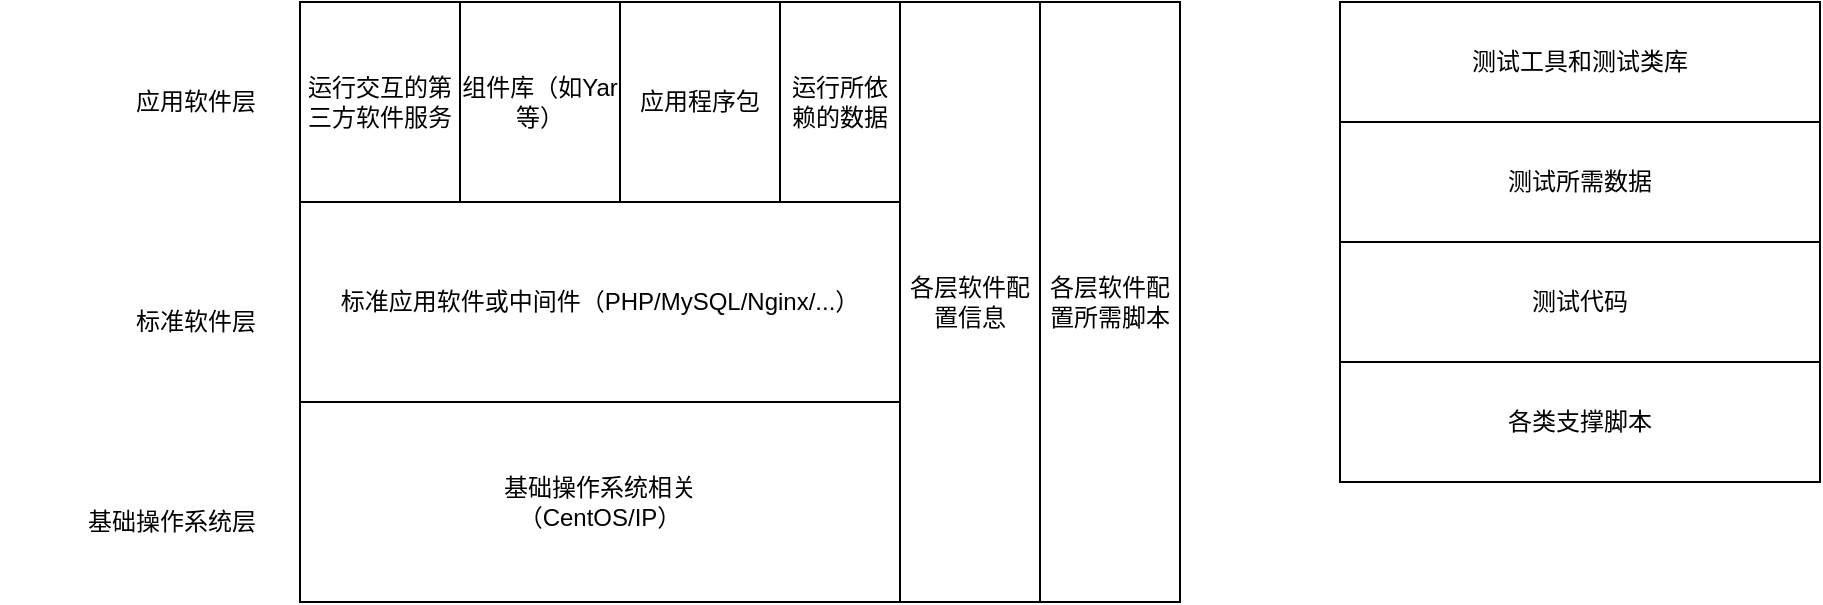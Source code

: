 <mxfile version="12.6.5" type="device"><diagram id="V_wfqmZ28omUdmiP6ZGo" name="Page-1"><mxGraphModel dx="1038" dy="607" grid="1" gridSize="10" guides="1" tooltips="1" connect="1" arrows="1" fold="1" page="1" pageScale="1" pageWidth="2339" pageHeight="3300" math="0" shadow="0"><root><mxCell id="0"/><mxCell id="1" parent="0"/><mxCell id="XjDl5rS6KN7xzAaux32g-1" value="" style="rounded=0;whiteSpace=wrap;html=1;" vertex="1" parent="1"><mxGeometry x="300" y="220" width="300" height="100" as="geometry"/></mxCell><mxCell id="XjDl5rS6KN7xzAaux32g-2" value="标准应用软件或中间件（PHP/MySQL/Nginx/...）" style="rounded=0;whiteSpace=wrap;html=1;" vertex="1" parent="1"><mxGeometry x="300" y="320" width="300" height="100" as="geometry"/></mxCell><mxCell id="XjDl5rS6KN7xzAaux32g-3" value="基础操作系统相关&lt;br&gt;（CentOS/IP）" style="rounded=0;whiteSpace=wrap;html=1;" vertex="1" parent="1"><mxGeometry x="300" y="420" width="300" height="100" as="geometry"/></mxCell><mxCell id="XjDl5rS6KN7xzAaux32g-4" value="各层软件配置信息" style="rounded=0;whiteSpace=wrap;html=1;" vertex="1" parent="1"><mxGeometry x="600" y="220" width="70" height="300" as="geometry"/></mxCell><mxCell id="XjDl5rS6KN7xzAaux32g-5" value="各层软件配置所需脚本" style="rounded=0;whiteSpace=wrap;html=1;" vertex="1" parent="1"><mxGeometry x="670" y="220" width="70" height="300" as="geometry"/></mxCell><mxCell id="XjDl5rS6KN7xzAaux32g-6" value="运行交互的第三方软件服务" style="rounded=0;whiteSpace=wrap;html=1;" vertex="1" parent="1"><mxGeometry x="300" y="220" width="80" height="100" as="geometry"/></mxCell><mxCell id="XjDl5rS6KN7xzAaux32g-7" value="组件库（如Yar等）" style="rounded=0;whiteSpace=wrap;html=1;" vertex="1" parent="1"><mxGeometry x="380" y="220" width="80" height="100" as="geometry"/></mxCell><mxCell id="XjDl5rS6KN7xzAaux32g-8" value="应用程序包" style="rounded=0;whiteSpace=wrap;html=1;" vertex="1" parent="1"><mxGeometry x="460" y="220" width="80" height="100" as="geometry"/></mxCell><mxCell id="XjDl5rS6KN7xzAaux32g-9" value="运行所依赖的数据" style="rounded=0;whiteSpace=wrap;html=1;" vertex="1" parent="1"><mxGeometry x="540" y="220" width="60" height="100" as="geometry"/></mxCell><mxCell id="XjDl5rS6KN7xzAaux32g-10" value="应用软件层" style="text;html=1;strokeColor=none;fillColor=none;align=right;verticalAlign=middle;whiteSpace=wrap;rounded=0;" vertex="1" parent="1"><mxGeometry x="150" y="260" width="130" height="20" as="geometry"/></mxCell><mxCell id="XjDl5rS6KN7xzAaux32g-11" value="标准软件层" style="text;html=1;strokeColor=none;fillColor=none;align=right;verticalAlign=middle;whiteSpace=wrap;rounded=0;" vertex="1" parent="1"><mxGeometry x="150" y="370" width="130" height="20" as="geometry"/></mxCell><mxCell id="XjDl5rS6KN7xzAaux32g-12" value="基础操作系统层" style="text;html=1;strokeColor=none;fillColor=none;align=right;verticalAlign=middle;whiteSpace=wrap;rounded=0;" vertex="1" parent="1"><mxGeometry x="150" y="470" width="130" height="20" as="geometry"/></mxCell><mxCell id="XjDl5rS6KN7xzAaux32g-13" value="测试工具和测试类库" style="rounded=0;whiteSpace=wrap;html=1;" vertex="1" parent="1"><mxGeometry x="820" y="220" width="240" height="60" as="geometry"/></mxCell><mxCell id="XjDl5rS6KN7xzAaux32g-14" value="测试所需数据" style="rounded=0;whiteSpace=wrap;html=1;" vertex="1" parent="1"><mxGeometry x="820" y="280" width="240" height="60" as="geometry"/></mxCell><mxCell id="XjDl5rS6KN7xzAaux32g-15" value="测试代码" style="rounded=0;whiteSpace=wrap;html=1;" vertex="1" parent="1"><mxGeometry x="820" y="340" width="240" height="60" as="geometry"/></mxCell><mxCell id="XjDl5rS6KN7xzAaux32g-16" value="各类支撑脚本" style="rounded=0;whiteSpace=wrap;html=1;" vertex="1" parent="1"><mxGeometry x="820" y="400" width="240" height="60" as="geometry"/></mxCell></root></mxGraphModel></diagram></mxfile>